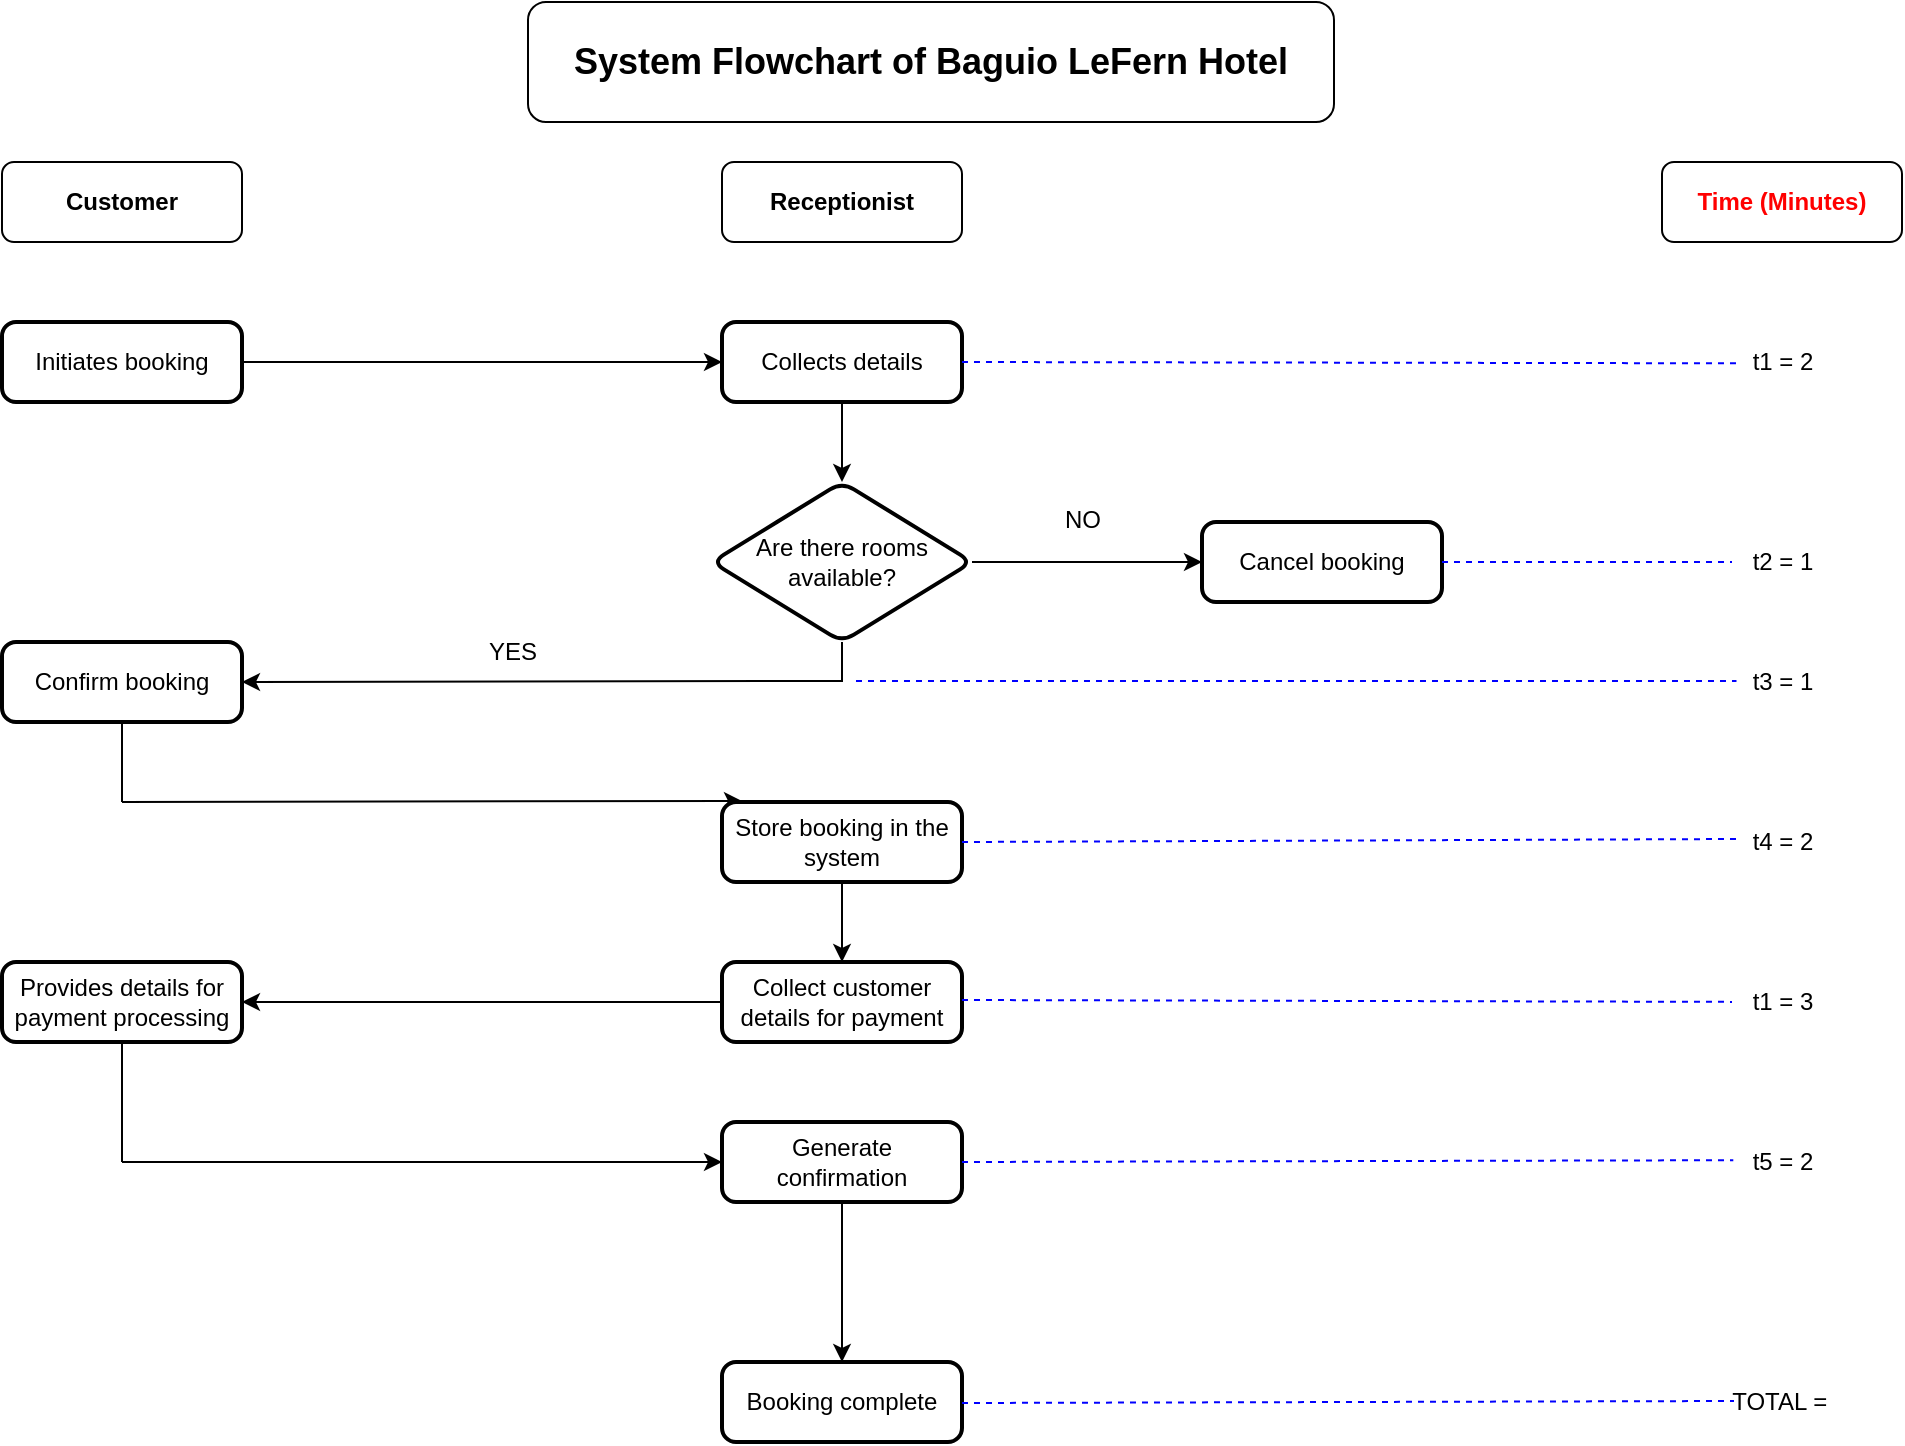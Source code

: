 <mxfile version="27.1.3">
  <diagram name="Page-1" id="74e2e168-ea6b-b213-b513-2b3c1d86103e">
    <mxGraphModel dx="932" dy="549" grid="1" gridSize="10" guides="1" tooltips="1" connect="1" arrows="1" fold="1" page="1" pageScale="1" pageWidth="1169" pageHeight="827" background="none" math="0" shadow="0">
      <root>
        <mxCell id="0" />
        <mxCell id="1" parent="0" />
        <mxCell id="AspSAdf8PWGHBNEj-gZZ-7" value="&lt;b&gt;&lt;font style=&quot;font-size: 18px;&quot;&gt;System Flowchart of Baguio LeFern Hotel&lt;/font&gt;&lt;/b&gt;" style="rounded=1;whiteSpace=wrap;html=1;" vertex="1" parent="1">
          <mxGeometry x="383" y="40" width="403" height="60" as="geometry" />
        </mxCell>
        <mxCell id="AspSAdf8PWGHBNEj-gZZ-8" value="&lt;b&gt;Customer&lt;/b&gt;" style="rounded=1;whiteSpace=wrap;html=1;" vertex="1" parent="1">
          <mxGeometry x="120" y="120" width="120" height="40" as="geometry" />
        </mxCell>
        <mxCell id="AspSAdf8PWGHBNEj-gZZ-9" value="&lt;b&gt;Receptionist&lt;/b&gt;" style="rounded=1;whiteSpace=wrap;html=1;" vertex="1" parent="1">
          <mxGeometry x="480" y="120" width="120" height="40" as="geometry" />
        </mxCell>
        <mxCell id="AspSAdf8PWGHBNEj-gZZ-10" value="&lt;b&gt;&lt;font style=&quot;color: rgb(255, 0, 0);&quot;&gt;Time (Minutes)&lt;/font&gt;&lt;/b&gt;" style="rounded=1;whiteSpace=wrap;html=1;" vertex="1" parent="1">
          <mxGeometry x="950" y="120" width="120" height="40" as="geometry" />
        </mxCell>
        <mxCell id="AspSAdf8PWGHBNEj-gZZ-25" value="" style="edgeStyle=orthogonalEdgeStyle;rounded=0;orthogonalLoop=1;jettySize=auto;html=1;" edge="1" parent="1" source="AspSAdf8PWGHBNEj-gZZ-12" target="AspSAdf8PWGHBNEj-gZZ-24">
          <mxGeometry relative="1" as="geometry" />
        </mxCell>
        <mxCell id="AspSAdf8PWGHBNEj-gZZ-12" value="Initiates booking" style="rounded=1;whiteSpace=wrap;html=1;absoluteArcSize=1;arcSize=14;strokeWidth=2;" vertex="1" parent="1">
          <mxGeometry x="120" y="200" width="120" height="40" as="geometry" />
        </mxCell>
        <mxCell id="AspSAdf8PWGHBNEj-gZZ-27" value="" style="edgeStyle=orthogonalEdgeStyle;rounded=0;orthogonalLoop=1;jettySize=auto;html=1;" edge="1" parent="1" source="AspSAdf8PWGHBNEj-gZZ-24" target="AspSAdf8PWGHBNEj-gZZ-26">
          <mxGeometry relative="1" as="geometry" />
        </mxCell>
        <mxCell id="AspSAdf8PWGHBNEj-gZZ-24" value="Collects details" style="whiteSpace=wrap;html=1;rounded=1;absoluteArcSize=1;arcSize=14;strokeWidth=2;" vertex="1" parent="1">
          <mxGeometry x="480" y="200" width="120" height="40" as="geometry" />
        </mxCell>
        <mxCell id="AspSAdf8PWGHBNEj-gZZ-63" style="edgeStyle=orthogonalEdgeStyle;rounded=0;orthogonalLoop=1;jettySize=auto;html=1;exitX=1;exitY=0.5;exitDx=0;exitDy=0;entryX=0;entryY=0.5;entryDx=0;entryDy=0;" edge="1" parent="1" source="AspSAdf8PWGHBNEj-gZZ-26" target="AspSAdf8PWGHBNEj-gZZ-52">
          <mxGeometry relative="1" as="geometry" />
        </mxCell>
        <mxCell id="AspSAdf8PWGHBNEj-gZZ-26" value="Are there rooms available?" style="rhombus;whiteSpace=wrap;html=1;rounded=1;absoluteArcSize=1;arcSize=14;strokeWidth=2;" vertex="1" parent="1">
          <mxGeometry x="475" y="280" width="130" height="80" as="geometry" />
        </mxCell>
        <mxCell id="AspSAdf8PWGHBNEj-gZZ-28" value="t1 = 2" style="text;html=1;align=center;verticalAlign=middle;resizable=0;points=[];autosize=1;strokeColor=none;fillColor=none;" vertex="1" parent="1">
          <mxGeometry x="985" y="205" width="50" height="30" as="geometry" />
        </mxCell>
        <mxCell id="AspSAdf8PWGHBNEj-gZZ-30" value="" style="endArrow=none;dashed=1;html=1;rounded=0;exitX=1;exitY=0.5;exitDx=0;exitDy=0;entryX=0;entryY=0.522;entryDx=0;entryDy=0;entryPerimeter=0;fillColor=#f8cecc;strokeColor=#0000FF;" edge="1" parent="1" source="AspSAdf8PWGHBNEj-gZZ-24">
          <mxGeometry width="50" height="50" relative="1" as="geometry">
            <mxPoint x="650" y="220" as="sourcePoint" />
            <mxPoint x="990" y="220.66" as="targetPoint" />
          </mxGeometry>
        </mxCell>
        <mxCell id="AspSAdf8PWGHBNEj-gZZ-49" value="YES" style="text;html=1;align=center;verticalAlign=middle;resizable=0;points=[];autosize=1;strokeColor=none;fillColor=none;" vertex="1" parent="1">
          <mxGeometry x="350" y="350" width="50" height="30" as="geometry" />
        </mxCell>
        <mxCell id="AspSAdf8PWGHBNEj-gZZ-52" value="Cancel booking" style="whiteSpace=wrap;html=1;rounded=1;absoluteArcSize=1;arcSize=14;strokeWidth=2;" vertex="1" parent="1">
          <mxGeometry x="720" y="300" width="120" height="40" as="geometry" />
        </mxCell>
        <mxCell id="AspSAdf8PWGHBNEj-gZZ-54" value="NO" style="text;html=1;align=center;verticalAlign=middle;resizable=0;points=[];autosize=1;strokeColor=none;fillColor=none;" vertex="1" parent="1">
          <mxGeometry x="640" y="284" width="40" height="30" as="geometry" />
        </mxCell>
        <mxCell id="AspSAdf8PWGHBNEj-gZZ-62" value="t2 = 1" style="text;html=1;align=center;verticalAlign=middle;resizable=0;points=[];autosize=1;strokeColor=none;fillColor=none;" vertex="1" parent="1">
          <mxGeometry x="985" y="305" width="50" height="30" as="geometry" />
        </mxCell>
        <mxCell id="AspSAdf8PWGHBNEj-gZZ-64" value="" style="endArrow=none;dashed=1;html=1;rounded=0;exitX=1;exitY=0.5;exitDx=0;exitDy=0;strokeColor=#0000FF;" edge="1" parent="1" source="AspSAdf8PWGHBNEj-gZZ-52" target="AspSAdf8PWGHBNEj-gZZ-62">
          <mxGeometry width="50" height="50" relative="1" as="geometry">
            <mxPoint x="840" y="309.44" as="sourcePoint" />
            <mxPoint x="990" y="310" as="targetPoint" />
          </mxGeometry>
        </mxCell>
        <mxCell id="AspSAdf8PWGHBNEj-gZZ-65" value="" style="endArrow=none;html=1;rounded=0;entryX=0.5;entryY=1;entryDx=0;entryDy=0;" edge="1" parent="1" target="AspSAdf8PWGHBNEj-gZZ-26">
          <mxGeometry width="50" height="50" relative="1" as="geometry">
            <mxPoint x="540" y="380" as="sourcePoint" />
            <mxPoint x="660" y="360" as="targetPoint" />
          </mxGeometry>
        </mxCell>
        <mxCell id="AspSAdf8PWGHBNEj-gZZ-66" value="" style="endArrow=classic;html=1;rounded=0;entryX=1;entryY=0.5;entryDx=0;entryDy=0;" edge="1" parent="1">
          <mxGeometry width="50" height="50" relative="1" as="geometry">
            <mxPoint x="540" y="379.44" as="sourcePoint" />
            <mxPoint x="240" y="380" as="targetPoint" />
          </mxGeometry>
        </mxCell>
        <mxCell id="AspSAdf8PWGHBNEj-gZZ-67" value="Confirm booking" style="whiteSpace=wrap;html=1;rounded=1;absoluteArcSize=1;arcSize=14;strokeWidth=2;" vertex="1" parent="1">
          <mxGeometry x="120" y="360" width="120" height="40" as="geometry" />
        </mxCell>
        <mxCell id="AspSAdf8PWGHBNEj-gZZ-68" value="" style="endArrow=none;dashed=1;html=1;rounded=0;exitX=1;exitY=0.5;exitDx=0;exitDy=0;entryX=0.045;entryY=0.483;entryDx=0;entryDy=0;entryPerimeter=0;strokeColor=#0000FF;" edge="1" parent="1" target="AspSAdf8PWGHBNEj-gZZ-69">
          <mxGeometry width="50" height="50" relative="1" as="geometry">
            <mxPoint x="547" y="379.44" as="sourcePoint" />
            <mxPoint x="997" y="380" as="targetPoint" />
          </mxGeometry>
        </mxCell>
        <mxCell id="AspSAdf8PWGHBNEj-gZZ-69" value="t3 = 1" style="text;html=1;align=center;verticalAlign=middle;resizable=0;points=[];autosize=1;strokeColor=none;fillColor=none;" vertex="1" parent="1">
          <mxGeometry x="985" y="365" width="50" height="30" as="geometry" />
        </mxCell>
        <mxCell id="AspSAdf8PWGHBNEj-gZZ-70" value="" style="endArrow=none;html=1;rounded=0;entryX=0.5;entryY=1;entryDx=0;entryDy=0;" edge="1" parent="1" target="AspSAdf8PWGHBNEj-gZZ-67">
          <mxGeometry width="50" height="50" relative="1" as="geometry">
            <mxPoint x="180" y="440" as="sourcePoint" />
            <mxPoint x="410" y="370" as="targetPoint" />
          </mxGeometry>
        </mxCell>
        <mxCell id="AspSAdf8PWGHBNEj-gZZ-71" value="" style="endArrow=classic;html=1;rounded=0;" edge="1" parent="1">
          <mxGeometry width="50" height="50" relative="1" as="geometry">
            <mxPoint x="180" y="440" as="sourcePoint" />
            <mxPoint x="490" y="439.47" as="targetPoint" />
          </mxGeometry>
        </mxCell>
        <mxCell id="AspSAdf8PWGHBNEj-gZZ-76" value="" style="edgeStyle=orthogonalEdgeStyle;rounded=0;orthogonalLoop=1;jettySize=auto;html=1;" edge="1" parent="1" source="AspSAdf8PWGHBNEj-gZZ-72" target="AspSAdf8PWGHBNEj-gZZ-75">
          <mxGeometry relative="1" as="geometry" />
        </mxCell>
        <mxCell id="AspSAdf8PWGHBNEj-gZZ-72" value="Store booking in the system" style="rounded=1;whiteSpace=wrap;html=1;absoluteArcSize=1;arcSize=14;strokeWidth=2;" vertex="1" parent="1">
          <mxGeometry x="480" y="440" width="120" height="40" as="geometry" />
        </mxCell>
        <mxCell id="AspSAdf8PWGHBNEj-gZZ-73" value="" style="endArrow=none;dashed=1;html=1;rounded=0;exitX=1;exitY=0.5;exitDx=0;exitDy=0;strokeColor=#0000FF;entryX=0.04;entryY=0.45;entryDx=0;entryDy=0;entryPerimeter=0;" edge="1" parent="1" source="AspSAdf8PWGHBNEj-gZZ-72" target="AspSAdf8PWGHBNEj-gZZ-74">
          <mxGeometry width="50" height="50" relative="1" as="geometry">
            <mxPoint x="590" y="440.01" as="sourcePoint" />
            <mxPoint x="990" y="440" as="targetPoint" />
          </mxGeometry>
        </mxCell>
        <mxCell id="AspSAdf8PWGHBNEj-gZZ-74" value="t4 = 2" style="text;html=1;align=center;verticalAlign=middle;resizable=0;points=[];autosize=1;strokeColor=none;fillColor=none;" vertex="1" parent="1">
          <mxGeometry x="985" y="445" width="50" height="30" as="geometry" />
        </mxCell>
        <mxCell id="AspSAdf8PWGHBNEj-gZZ-78" value="" style="edgeStyle=orthogonalEdgeStyle;rounded=0;orthogonalLoop=1;jettySize=auto;html=1;" edge="1" parent="1" source="AspSAdf8PWGHBNEj-gZZ-75" target="AspSAdf8PWGHBNEj-gZZ-77">
          <mxGeometry relative="1" as="geometry" />
        </mxCell>
        <mxCell id="AspSAdf8PWGHBNEj-gZZ-75" value="Collect customer details for payment" style="whiteSpace=wrap;html=1;rounded=1;absoluteArcSize=1;arcSize=14;strokeWidth=2;" vertex="1" parent="1">
          <mxGeometry x="480" y="520" width="120" height="40" as="geometry" />
        </mxCell>
        <mxCell id="AspSAdf8PWGHBNEj-gZZ-77" value="Provides details for payment processing" style="whiteSpace=wrap;html=1;rounded=1;absoluteArcSize=1;arcSize=14;strokeWidth=2;" vertex="1" parent="1">
          <mxGeometry x="120" y="520" width="120" height="40" as="geometry" />
        </mxCell>
        <mxCell id="AspSAdf8PWGHBNEj-gZZ-79" value="" style="endArrow=none;dashed=1;html=1;rounded=0;exitX=1;exitY=0.475;exitDx=0;exitDy=0;strokeColor=#0000FF;exitPerimeter=0;" edge="1" parent="1" source="AspSAdf8PWGHBNEj-gZZ-75" target="AspSAdf8PWGHBNEj-gZZ-80">
          <mxGeometry width="50" height="50" relative="1" as="geometry">
            <mxPoint x="605" y="519.45" as="sourcePoint" />
            <mxPoint x="990" y="519" as="targetPoint" />
          </mxGeometry>
        </mxCell>
        <mxCell id="AspSAdf8PWGHBNEj-gZZ-80" value="t1 = 3" style="text;html=1;align=center;verticalAlign=middle;resizable=0;points=[];autosize=1;strokeColor=none;fillColor=none;" vertex="1" parent="1">
          <mxGeometry x="985" y="525" width="50" height="30" as="geometry" />
        </mxCell>
        <mxCell id="AspSAdf8PWGHBNEj-gZZ-81" value="" style="endArrow=none;html=1;rounded=0;entryX=0.5;entryY=1;entryDx=0;entryDy=0;" edge="1" parent="1" target="AspSAdf8PWGHBNEj-gZZ-77">
          <mxGeometry width="50" height="50" relative="1" as="geometry">
            <mxPoint x="180" y="620" as="sourcePoint" />
            <mxPoint x="500" y="490" as="targetPoint" />
          </mxGeometry>
        </mxCell>
        <mxCell id="AspSAdf8PWGHBNEj-gZZ-87" value="" style="edgeStyle=orthogonalEdgeStyle;rounded=0;orthogonalLoop=1;jettySize=auto;html=1;" edge="1" parent="1" source="AspSAdf8PWGHBNEj-gZZ-82" target="AspSAdf8PWGHBNEj-gZZ-86">
          <mxGeometry relative="1" as="geometry" />
        </mxCell>
        <mxCell id="AspSAdf8PWGHBNEj-gZZ-82" value="Generate confirmation" style="rounded=1;whiteSpace=wrap;html=1;absoluteArcSize=1;arcSize=14;strokeWidth=2;" vertex="1" parent="1">
          <mxGeometry x="480" y="600" width="120" height="40" as="geometry" />
        </mxCell>
        <mxCell id="AspSAdf8PWGHBNEj-gZZ-83" value="" style="endArrow=classic;html=1;rounded=0;entryX=0;entryY=0.5;entryDx=0;entryDy=0;" edge="1" parent="1" target="AspSAdf8PWGHBNEj-gZZ-82">
          <mxGeometry width="50" height="50" relative="1" as="geometry">
            <mxPoint x="180" y="620" as="sourcePoint" />
            <mxPoint x="550" y="520" as="targetPoint" />
          </mxGeometry>
        </mxCell>
        <mxCell id="AspSAdf8PWGHBNEj-gZZ-84" value="" style="endArrow=none;dashed=1;html=1;rounded=0;strokeColor=#0000FF;entryX=0.013;entryY=0.47;entryDx=0;entryDy=0;entryPerimeter=0;exitX=1;exitY=0.5;exitDx=0;exitDy=0;" edge="1" parent="1" source="AspSAdf8PWGHBNEj-gZZ-82" target="AspSAdf8PWGHBNEj-gZZ-85">
          <mxGeometry width="50" height="50" relative="1" as="geometry">
            <mxPoint x="600" y="600" as="sourcePoint" />
            <mxPoint x="985" y="599.67" as="targetPoint" />
          </mxGeometry>
        </mxCell>
        <mxCell id="AspSAdf8PWGHBNEj-gZZ-85" value="t5 = 2" style="text;html=1;align=center;verticalAlign=middle;resizable=0;points=[];autosize=1;strokeColor=none;fillColor=none;" vertex="1" parent="1">
          <mxGeometry x="985" y="605" width="50" height="30" as="geometry" />
        </mxCell>
        <mxCell id="AspSAdf8PWGHBNEj-gZZ-86" value="Booking complete" style="whiteSpace=wrap;html=1;rounded=1;absoluteArcSize=1;arcSize=14;strokeWidth=2;" vertex="1" parent="1">
          <mxGeometry x="480" y="720" width="120" height="40" as="geometry" />
        </mxCell>
        <mxCell id="AspSAdf8PWGHBNEj-gZZ-88" value="" style="endArrow=none;dashed=1;html=1;rounded=0;strokeColor=#0000FF;entryX=0.013;entryY=0.47;entryDx=0;entryDy=0;entryPerimeter=0;exitX=1;exitY=0.5;exitDx=0;exitDy=0;" edge="1" parent="1">
          <mxGeometry width="50" height="50" relative="1" as="geometry">
            <mxPoint x="600" y="740.5" as="sourcePoint" />
            <mxPoint x="986" y="739.5" as="targetPoint" />
          </mxGeometry>
        </mxCell>
        <mxCell id="AspSAdf8PWGHBNEj-gZZ-89" value="TOTAL =&amp;nbsp;" style="text;html=1;align=center;verticalAlign=middle;resizable=0;points=[];autosize=1;strokeColor=none;fillColor=none;" vertex="1" parent="1">
          <mxGeometry x="975" y="725" width="70" height="30" as="geometry" />
        </mxCell>
      </root>
    </mxGraphModel>
  </diagram>
</mxfile>
